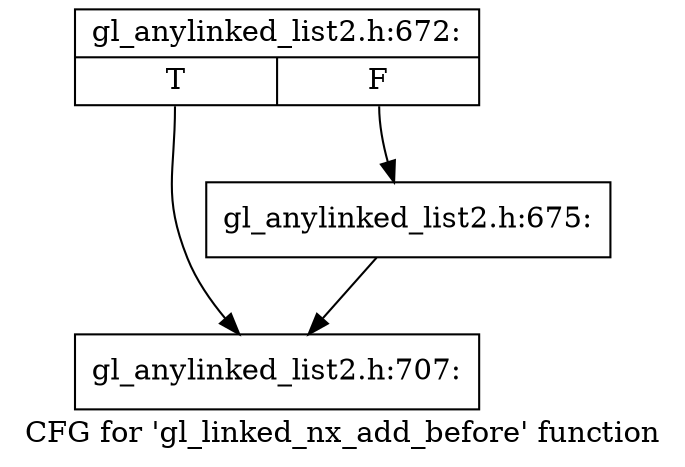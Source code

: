 digraph "CFG for 'gl_linked_nx_add_before' function" {
	label="CFG for 'gl_linked_nx_add_before' function";

	Node0xc75eed0 [shape=record,label="{gl_anylinked_list2.h:672:|{<s0>T|<s1>F}}"];
	Node0xc75eed0:s0 -> Node0xc740de0;
	Node0xc75eed0:s1 -> Node0xc740810;
	Node0xc740810 [shape=record,label="{gl_anylinked_list2.h:675:}"];
	Node0xc740810 -> Node0xc740de0;
	Node0xc740de0 [shape=record,label="{gl_anylinked_list2.h:707:}"];
}
